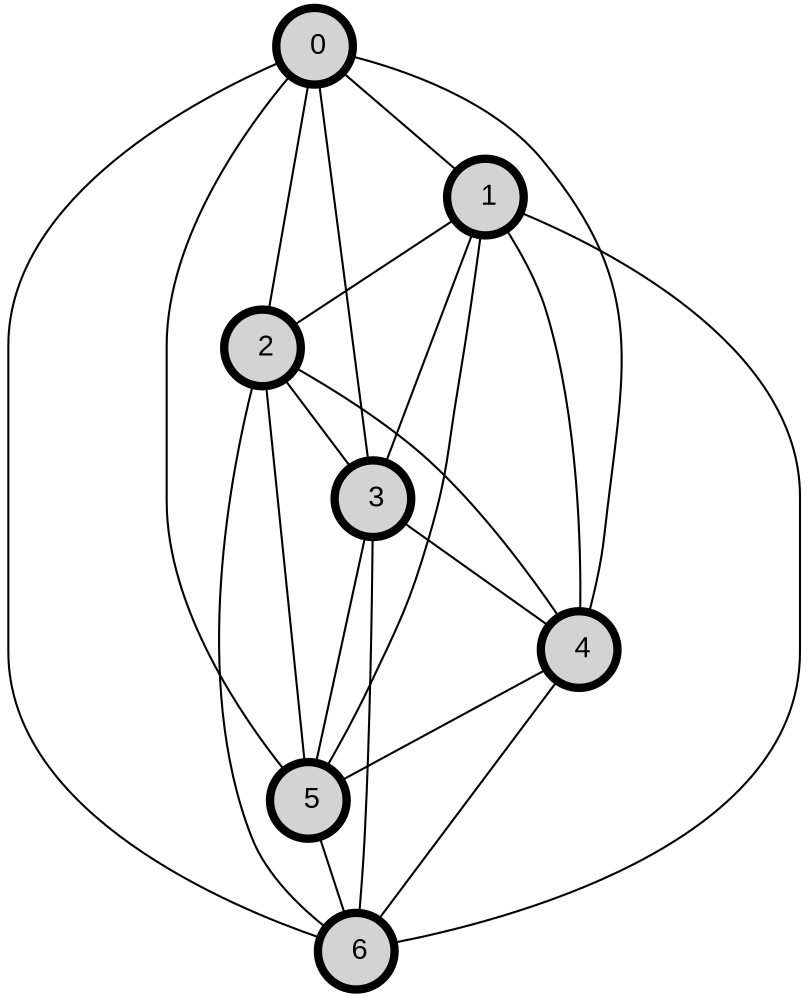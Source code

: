 graph my_graph { node[fontname = Arial, style = "filled,setlinewidth(4)",shape = circle]
node0[ label =" 0"]
node1[ label =" 1"]
node2[ label =" 2"]
node3[ label =" 3"]
node4[ label =" 4"]
node5[ label =" 5"]
node6[ label =" 6"]
node0--node1
node0--node2
node0--node3
node0--node4
node0--node5
node0--node6
node1--node2
node1--node3
node1--node4
node1--node5
node1--node6
node2--node3
node2--node4
node2--node5
node2--node6
node3--node4
node3--node5
node3--node6
node4--node5
node4--node6
node5--node6
}

